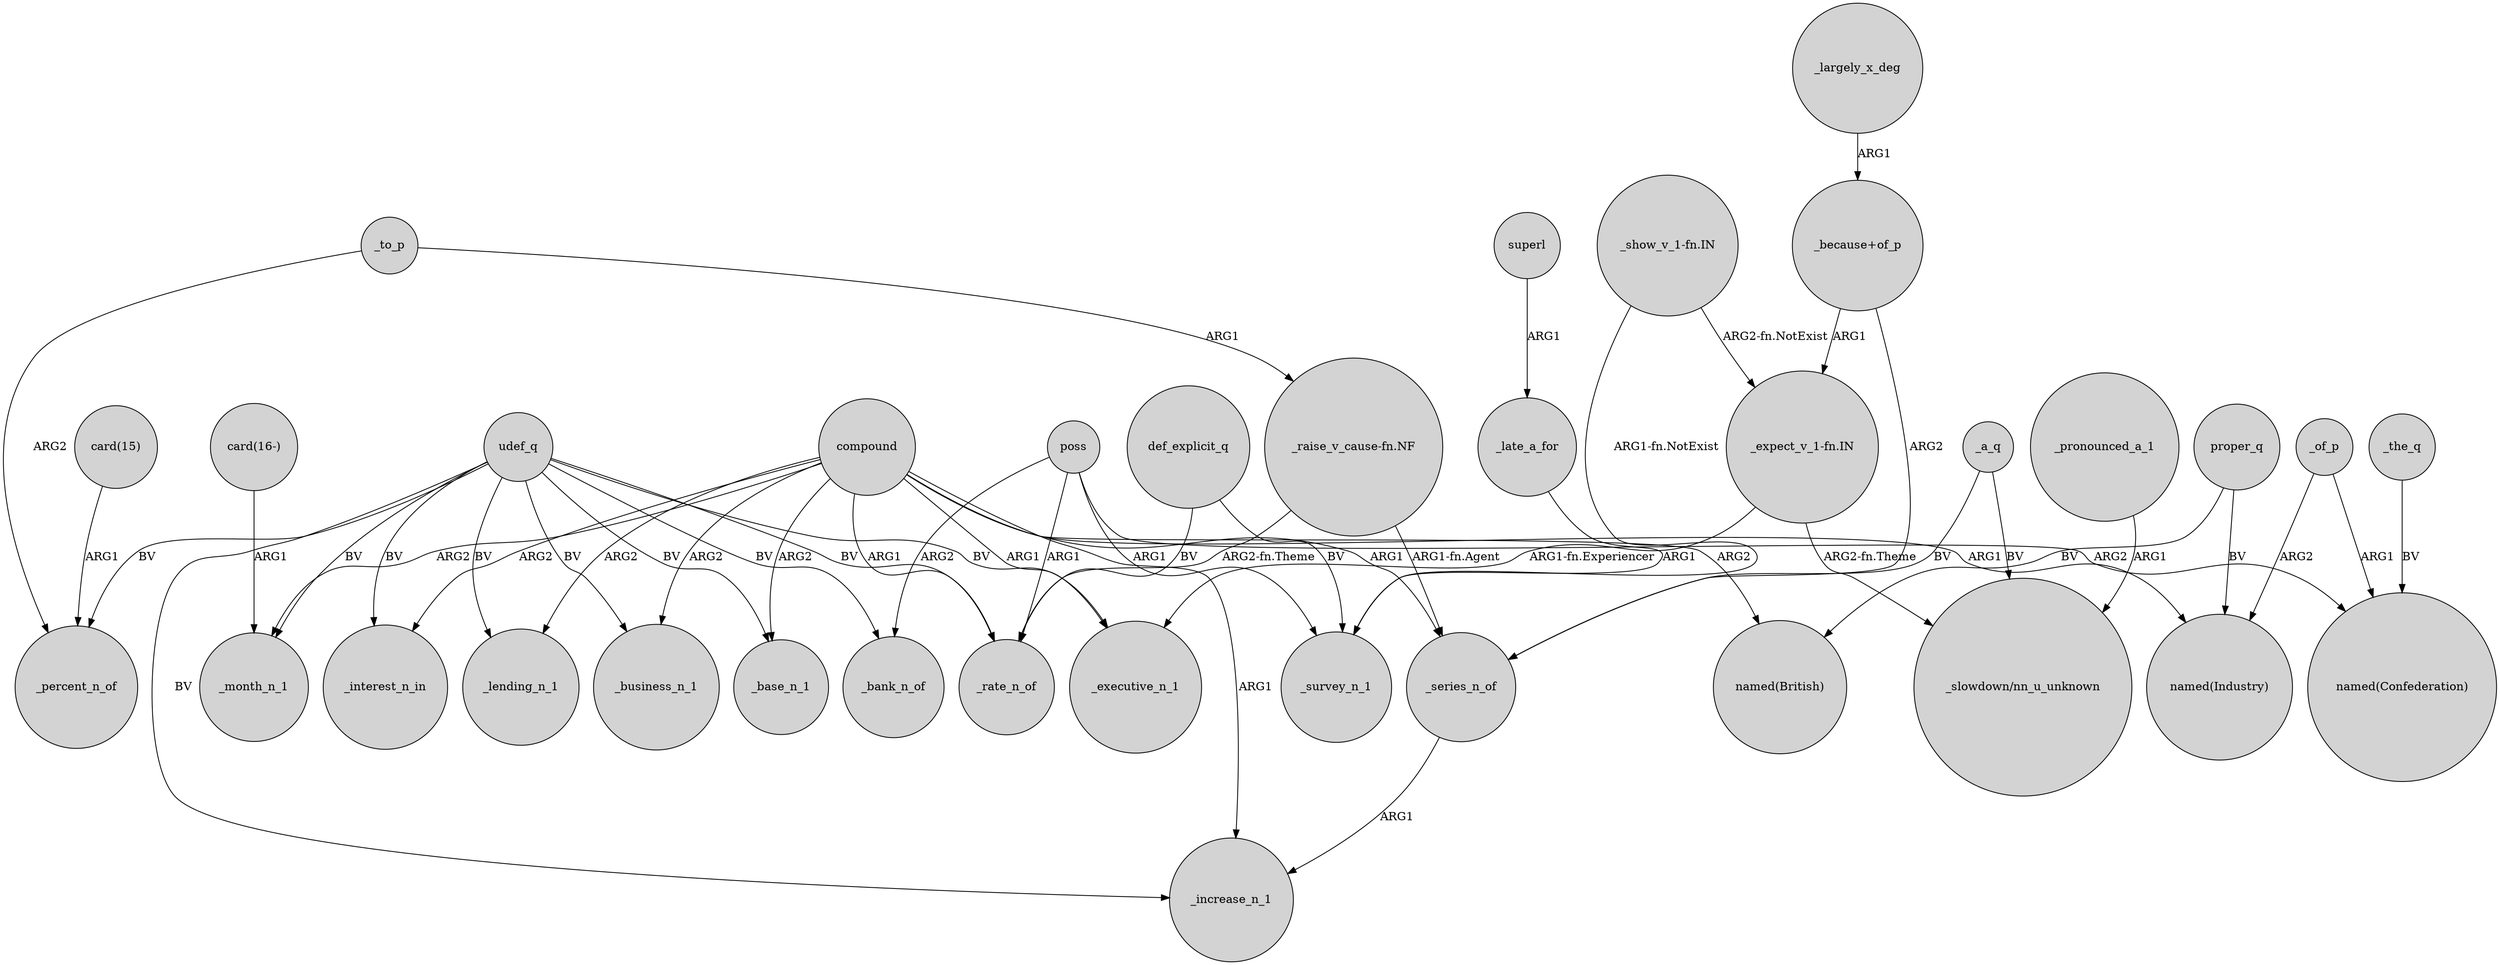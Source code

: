 digraph {
	node [shape=circle style=filled]
	poss -> _rate_n_of [label=ARG1]
	"_because+of_p" -> _series_n_of [label=ARG2]
	poss -> _bank_n_of [label=ARG2]
	_to_p -> "_raise_v_cause-fn.NF" [label=ARG1]
	compound -> _month_n_1 [label=ARG2]
	_series_n_of -> _increase_n_1 [label=ARG1]
	udef_q -> _lending_n_1 [label=BV]
	_of_p -> "named(Industry)" [label=ARG2]
	compound -> _series_n_of [label=ARG1]
	poss -> "named(Confederation)" [label=ARG2]
	"_show_v_1-fn.IN" -> _survey_n_1 [label="ARG1-fn.NotExist"]
	udef_q -> _executive_n_1 [label=BV]
	"card(15)" -> _percent_n_of [label=ARG1]
	def_explicit_q -> _rate_n_of [label=BV]
	compound -> "named(British)" [label=ARG2]
	compound -> _executive_n_1 [label=ARG1]
	compound -> _rate_n_of [label=ARG1]
	superl -> _late_a_for [label=ARG1]
	"_because+of_p" -> "_expect_v_1-fn.IN" [label=ARG1]
	udef_q -> _rate_n_of [label=BV]
	udef_q -> _interest_n_in [label=BV]
	"card(16-)" -> _month_n_1 [label=ARG1]
	udef_q -> _month_n_1 [label=BV]
	udef_q -> _base_n_1 [label=BV]
	proper_q -> "named(British)" [label=BV]
	compound -> _interest_n_in [label=ARG2]
	poss -> _survey_n_1 [label=ARG1]
	compound -> _base_n_1 [label=ARG2]
	def_explicit_q -> _survey_n_1 [label=BV]
	compound -> "named(Industry)" [label=ARG1]
	_late_a_for -> _survey_n_1 [label=ARG1]
	proper_q -> "named(Industry)" [label=BV]
	_a_q -> _series_n_of [label=BV]
	udef_q -> _increase_n_1 [label=BV]
	compound -> _business_n_1 [label=ARG2]
	_of_p -> "named(Confederation)" [label=ARG1]
	_a_q -> "_slowdown/nn_u_unknown" [label=BV]
	compound -> _lending_n_1 [label=ARG2]
	_to_p -> _percent_n_of [label=ARG2]
	_pronounced_a_1 -> "_slowdown/nn_u_unknown" [label=ARG1]
	"_expect_v_1-fn.IN" -> "_slowdown/nn_u_unknown" [label="ARG2-fn.Theme"]
	udef_q -> _business_n_1 [label=BV]
	_largely_x_deg -> "_because+of_p" [label=ARG1]
	compound -> _increase_n_1 [label=ARG1]
	udef_q -> _percent_n_of [label=BV]
	_the_q -> "named(Confederation)" [label=BV]
	"_show_v_1-fn.IN" -> "_expect_v_1-fn.IN" [label="ARG2-fn.NotExist"]
	"_expect_v_1-fn.IN" -> _executive_n_1 [label="ARG1-fn.Experiencer"]
	"_raise_v_cause-fn.NF" -> _rate_n_of [label="ARG2-fn.Theme"]
	udef_q -> _bank_n_of [label=BV]
	"_raise_v_cause-fn.NF" -> _series_n_of [label="ARG1-fn.Agent"]
}
